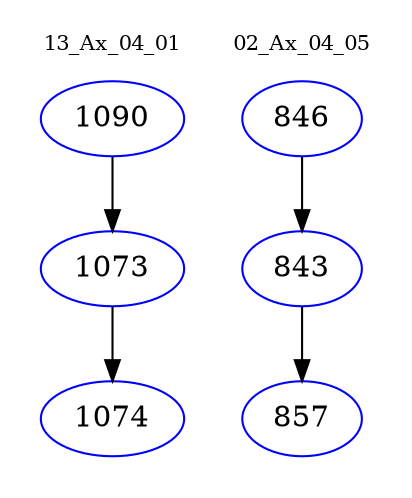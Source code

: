 digraph{
subgraph cluster_0 {
color = white
label = "13_Ax_04_01";
fontsize=10;
T0_1090 [label="1090", color="blue"]
T0_1090 -> T0_1073 [color="black"]
T0_1073 [label="1073", color="blue"]
T0_1073 -> T0_1074 [color="black"]
T0_1074 [label="1074", color="blue"]
}
subgraph cluster_1 {
color = white
label = "02_Ax_04_05";
fontsize=10;
T1_846 [label="846", color="blue"]
T1_846 -> T1_843 [color="black"]
T1_843 [label="843", color="blue"]
T1_843 -> T1_857 [color="black"]
T1_857 [label="857", color="blue"]
}
}
